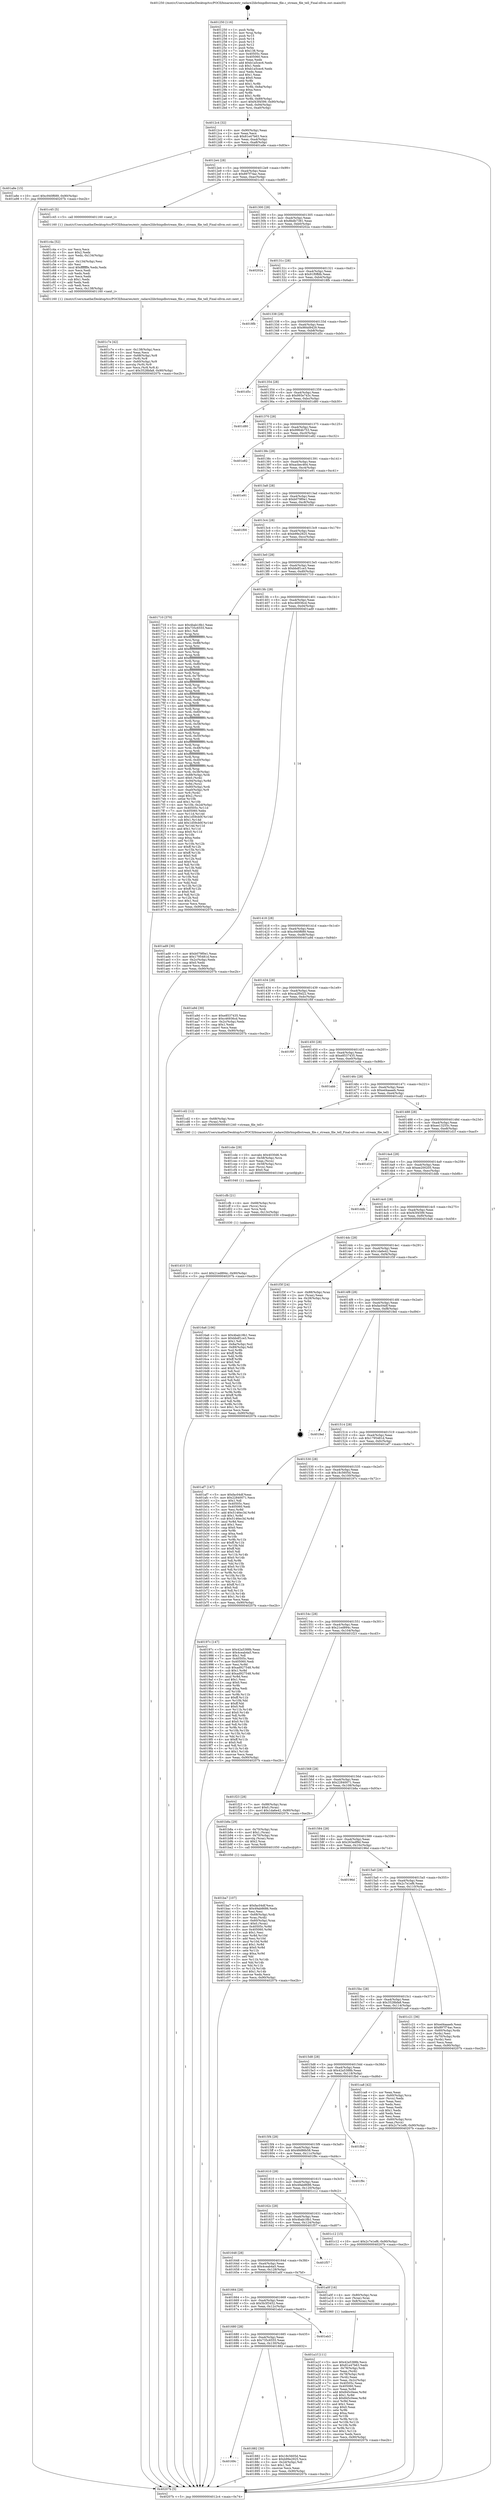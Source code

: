 digraph "0x401250" {
  label = "0x401250 (/mnt/c/Users/mathe/Desktop/tcc/POCII/binaries/extr_radare2librbinpdbstream_file.c_stream_file_tell_Final-ollvm.out::main(0))"
  labelloc = "t"
  node[shape=record]

  Entry [label="",width=0.3,height=0.3,shape=circle,fillcolor=black,style=filled]
  "0x4012c4" [label="{
     0x4012c4 [32]\l
     | [instrs]\l
     &nbsp;&nbsp;0x4012c4 \<+6\>: mov -0x90(%rbp),%eax\l
     &nbsp;&nbsp;0x4012ca \<+2\>: mov %eax,%ecx\l
     &nbsp;&nbsp;0x4012cc \<+6\>: sub $0x81e47b63,%ecx\l
     &nbsp;&nbsp;0x4012d2 \<+6\>: mov %eax,-0xa4(%rbp)\l
     &nbsp;&nbsp;0x4012d8 \<+6\>: mov %ecx,-0xa8(%rbp)\l
     &nbsp;&nbsp;0x4012de \<+6\>: je 0000000000401a8e \<main+0x83e\>\l
  }"]
  "0x401a8e" [label="{
     0x401a8e [15]\l
     | [instrs]\l
     &nbsp;&nbsp;0x401a8e \<+10\>: movl $0xc940f689,-0x90(%rbp)\l
     &nbsp;&nbsp;0x401a98 \<+5\>: jmp 000000000040207b \<main+0xe2b\>\l
  }"]
  "0x4012e4" [label="{
     0x4012e4 [28]\l
     | [instrs]\l
     &nbsp;&nbsp;0x4012e4 \<+5\>: jmp 00000000004012e9 \<main+0x99\>\l
     &nbsp;&nbsp;0x4012e9 \<+6\>: mov -0xa4(%rbp),%eax\l
     &nbsp;&nbsp;0x4012ef \<+5\>: sub $0x897f74ac,%eax\l
     &nbsp;&nbsp;0x4012f4 \<+6\>: mov %eax,-0xac(%rbp)\l
     &nbsp;&nbsp;0x4012fa \<+6\>: je 0000000000401c45 \<main+0x9f5\>\l
  }"]
  Exit [label="",width=0.3,height=0.3,shape=circle,fillcolor=black,style=filled,peripheries=2]
  "0x401c45" [label="{
     0x401c45 [5]\l
     | [instrs]\l
     &nbsp;&nbsp;0x401c45 \<+5\>: call 0000000000401160 \<next_i\>\l
     | [calls]\l
     &nbsp;&nbsp;0x401160 \{1\} (/mnt/c/Users/mathe/Desktop/tcc/POCII/binaries/extr_radare2librbinpdbstream_file.c_stream_file_tell_Final-ollvm.out::next_i)\l
  }"]
  "0x401300" [label="{
     0x401300 [28]\l
     | [instrs]\l
     &nbsp;&nbsp;0x401300 \<+5\>: jmp 0000000000401305 \<main+0xb5\>\l
     &nbsp;&nbsp;0x401305 \<+6\>: mov -0xa4(%rbp),%eax\l
     &nbsp;&nbsp;0x40130b \<+5\>: sub $0x8bdb7381,%eax\l
     &nbsp;&nbsp;0x401310 \<+6\>: mov %eax,-0xb0(%rbp)\l
     &nbsp;&nbsp;0x401316 \<+6\>: je 000000000040202a \<main+0xdda\>\l
  }"]
  "0x401d10" [label="{
     0x401d10 [15]\l
     | [instrs]\l
     &nbsp;&nbsp;0x401d10 \<+10\>: movl $0x21ed894c,-0x90(%rbp)\l
     &nbsp;&nbsp;0x401d1a \<+5\>: jmp 000000000040207b \<main+0xe2b\>\l
  }"]
  "0x40202a" [label="{
     0x40202a\l
  }", style=dashed]
  "0x40131c" [label="{
     0x40131c [28]\l
     | [instrs]\l
     &nbsp;&nbsp;0x40131c \<+5\>: jmp 0000000000401321 \<main+0xd1\>\l
     &nbsp;&nbsp;0x401321 \<+6\>: mov -0xa4(%rbp),%eax\l
     &nbsp;&nbsp;0x401327 \<+5\>: sub $0x91f0ffdb,%eax\l
     &nbsp;&nbsp;0x40132c \<+6\>: mov %eax,-0xb4(%rbp)\l
     &nbsp;&nbsp;0x401332 \<+6\>: je 00000000004018fb \<main+0x6ab\>\l
  }"]
  "0x401cfb" [label="{
     0x401cfb [21]\l
     | [instrs]\l
     &nbsp;&nbsp;0x401cfb \<+4\>: mov -0x68(%rbp),%rcx\l
     &nbsp;&nbsp;0x401cff \<+3\>: mov (%rcx),%rcx\l
     &nbsp;&nbsp;0x401d02 \<+3\>: mov %rcx,%rdi\l
     &nbsp;&nbsp;0x401d05 \<+6\>: mov %eax,-0x13c(%rbp)\l
     &nbsp;&nbsp;0x401d0b \<+5\>: call 0000000000401030 \<free@plt\>\l
     | [calls]\l
     &nbsp;&nbsp;0x401030 \{1\} (unknown)\l
  }"]
  "0x4018fb" [label="{
     0x4018fb\l
  }", style=dashed]
  "0x401338" [label="{
     0x401338 [28]\l
     | [instrs]\l
     &nbsp;&nbsp;0x401338 \<+5\>: jmp 000000000040133d \<main+0xed\>\l
     &nbsp;&nbsp;0x40133d \<+6\>: mov -0xa4(%rbp),%eax\l
     &nbsp;&nbsp;0x401343 \<+5\>: sub $0x984d9429,%eax\l
     &nbsp;&nbsp;0x401348 \<+6\>: mov %eax,-0xb8(%rbp)\l
     &nbsp;&nbsp;0x40134e \<+6\>: je 0000000000401d5c \<main+0xb0c\>\l
  }"]
  "0x401cde" [label="{
     0x401cde [29]\l
     | [instrs]\l
     &nbsp;&nbsp;0x401cde \<+10\>: movabs $0x4030d6,%rdi\l
     &nbsp;&nbsp;0x401ce8 \<+4\>: mov -0x58(%rbp),%rcx\l
     &nbsp;&nbsp;0x401cec \<+2\>: mov %eax,(%rcx)\l
     &nbsp;&nbsp;0x401cee \<+4\>: mov -0x58(%rbp),%rcx\l
     &nbsp;&nbsp;0x401cf2 \<+2\>: mov (%rcx),%esi\l
     &nbsp;&nbsp;0x401cf4 \<+2\>: mov $0x0,%al\l
     &nbsp;&nbsp;0x401cf6 \<+5\>: call 0000000000401040 \<printf@plt\>\l
     | [calls]\l
     &nbsp;&nbsp;0x401040 \{1\} (unknown)\l
  }"]
  "0x401d5c" [label="{
     0x401d5c\l
  }", style=dashed]
  "0x401354" [label="{
     0x401354 [28]\l
     | [instrs]\l
     &nbsp;&nbsp;0x401354 \<+5\>: jmp 0000000000401359 \<main+0x109\>\l
     &nbsp;&nbsp;0x401359 \<+6\>: mov -0xa4(%rbp),%eax\l
     &nbsp;&nbsp;0x40135f \<+5\>: sub $0x993e743c,%eax\l
     &nbsp;&nbsp;0x401364 \<+6\>: mov %eax,-0xbc(%rbp)\l
     &nbsp;&nbsp;0x40136a \<+6\>: je 0000000000401d80 \<main+0xb30\>\l
  }"]
  "0x401c7e" [label="{
     0x401c7e [42]\l
     | [instrs]\l
     &nbsp;&nbsp;0x401c7e \<+6\>: mov -0x138(%rbp),%ecx\l
     &nbsp;&nbsp;0x401c84 \<+3\>: imul %eax,%ecx\l
     &nbsp;&nbsp;0x401c87 \<+4\>: mov -0x68(%rbp),%r8\l
     &nbsp;&nbsp;0x401c8b \<+3\>: mov (%r8),%r8\l
     &nbsp;&nbsp;0x401c8e \<+4\>: mov -0x60(%rbp),%r9\l
     &nbsp;&nbsp;0x401c92 \<+3\>: movslq (%r9),%r9\l
     &nbsp;&nbsp;0x401c95 \<+4\>: mov %ecx,(%r8,%r9,4)\l
     &nbsp;&nbsp;0x401c99 \<+10\>: movl $0x3528bfa8,-0x90(%rbp)\l
     &nbsp;&nbsp;0x401ca3 \<+5\>: jmp 000000000040207b \<main+0xe2b\>\l
  }"]
  "0x401d80" [label="{
     0x401d80\l
  }", style=dashed]
  "0x401370" [label="{
     0x401370 [28]\l
     | [instrs]\l
     &nbsp;&nbsp;0x401370 \<+5\>: jmp 0000000000401375 \<main+0x125\>\l
     &nbsp;&nbsp;0x401375 \<+6\>: mov -0xa4(%rbp),%eax\l
     &nbsp;&nbsp;0x40137b \<+5\>: sub $0x9964b753,%eax\l
     &nbsp;&nbsp;0x401380 \<+6\>: mov %eax,-0xc0(%rbp)\l
     &nbsp;&nbsp;0x401386 \<+6\>: je 0000000000401e82 \<main+0xc32\>\l
  }"]
  "0x401c4a" [label="{
     0x401c4a [52]\l
     | [instrs]\l
     &nbsp;&nbsp;0x401c4a \<+2\>: xor %ecx,%ecx\l
     &nbsp;&nbsp;0x401c4c \<+5\>: mov $0x2,%edx\l
     &nbsp;&nbsp;0x401c51 \<+6\>: mov %edx,-0x134(%rbp)\l
     &nbsp;&nbsp;0x401c57 \<+1\>: cltd\l
     &nbsp;&nbsp;0x401c58 \<+6\>: mov -0x134(%rbp),%esi\l
     &nbsp;&nbsp;0x401c5e \<+2\>: idiv %esi\l
     &nbsp;&nbsp;0x401c60 \<+6\>: imul $0xfffffffe,%edx,%edx\l
     &nbsp;&nbsp;0x401c66 \<+2\>: mov %ecx,%edi\l
     &nbsp;&nbsp;0x401c68 \<+2\>: sub %edx,%edi\l
     &nbsp;&nbsp;0x401c6a \<+2\>: mov %ecx,%edx\l
     &nbsp;&nbsp;0x401c6c \<+3\>: sub $0x1,%edx\l
     &nbsp;&nbsp;0x401c6f \<+2\>: add %edx,%edi\l
     &nbsp;&nbsp;0x401c71 \<+2\>: sub %edi,%ecx\l
     &nbsp;&nbsp;0x401c73 \<+6\>: mov %ecx,-0x138(%rbp)\l
     &nbsp;&nbsp;0x401c79 \<+5\>: call 0000000000401160 \<next_i\>\l
     | [calls]\l
     &nbsp;&nbsp;0x401160 \{1\} (/mnt/c/Users/mathe/Desktop/tcc/POCII/binaries/extr_radare2librbinpdbstream_file.c_stream_file_tell_Final-ollvm.out::next_i)\l
  }"]
  "0x401e82" [label="{
     0x401e82\l
  }", style=dashed]
  "0x40138c" [label="{
     0x40138c [28]\l
     | [instrs]\l
     &nbsp;&nbsp;0x40138c \<+5\>: jmp 0000000000401391 \<main+0x141\>\l
     &nbsp;&nbsp;0x401391 \<+6\>: mov -0xa4(%rbp),%eax\l
     &nbsp;&nbsp;0x401397 \<+5\>: sub $0xacbec464,%eax\l
     &nbsp;&nbsp;0x40139c \<+6\>: mov %eax,-0xc4(%rbp)\l
     &nbsp;&nbsp;0x4013a2 \<+6\>: je 0000000000401e91 \<main+0xc41\>\l
  }"]
  "0x401ba7" [label="{
     0x401ba7 [107]\l
     | [instrs]\l
     &nbsp;&nbsp;0x401ba7 \<+5\>: mov $0xfac04df,%ecx\l
     &nbsp;&nbsp;0x401bac \<+5\>: mov $0x49ab8686,%edx\l
     &nbsp;&nbsp;0x401bb1 \<+2\>: xor %esi,%esi\l
     &nbsp;&nbsp;0x401bb3 \<+4\>: mov -0x68(%rbp),%rdi\l
     &nbsp;&nbsp;0x401bb7 \<+3\>: mov %rax,(%rdi)\l
     &nbsp;&nbsp;0x401bba \<+4\>: mov -0x60(%rbp),%rax\l
     &nbsp;&nbsp;0x401bbe \<+6\>: movl $0x0,(%rax)\l
     &nbsp;&nbsp;0x401bc4 \<+8\>: mov 0x40505c,%r8d\l
     &nbsp;&nbsp;0x401bcc \<+8\>: mov 0x405060,%r9d\l
     &nbsp;&nbsp;0x401bd4 \<+3\>: sub $0x1,%esi\l
     &nbsp;&nbsp;0x401bd7 \<+3\>: mov %r8d,%r10d\l
     &nbsp;&nbsp;0x401bda \<+3\>: add %esi,%r10d\l
     &nbsp;&nbsp;0x401bdd \<+4\>: imul %r10d,%r8d\l
     &nbsp;&nbsp;0x401be1 \<+4\>: and $0x1,%r8d\l
     &nbsp;&nbsp;0x401be5 \<+4\>: cmp $0x0,%r8d\l
     &nbsp;&nbsp;0x401be9 \<+4\>: sete %r11b\l
     &nbsp;&nbsp;0x401bed \<+4\>: cmp $0xa,%r9d\l
     &nbsp;&nbsp;0x401bf1 \<+3\>: setl %bl\l
     &nbsp;&nbsp;0x401bf4 \<+3\>: mov %r11b,%r14b\l
     &nbsp;&nbsp;0x401bf7 \<+3\>: and %bl,%r14b\l
     &nbsp;&nbsp;0x401bfa \<+3\>: xor %bl,%r11b\l
     &nbsp;&nbsp;0x401bfd \<+3\>: or %r11b,%r14b\l
     &nbsp;&nbsp;0x401c00 \<+4\>: test $0x1,%r14b\l
     &nbsp;&nbsp;0x401c04 \<+3\>: cmovne %edx,%ecx\l
     &nbsp;&nbsp;0x401c07 \<+6\>: mov %ecx,-0x90(%rbp)\l
     &nbsp;&nbsp;0x401c0d \<+5\>: jmp 000000000040207b \<main+0xe2b\>\l
  }"]
  "0x401e91" [label="{
     0x401e91\l
  }", style=dashed]
  "0x4013a8" [label="{
     0x4013a8 [28]\l
     | [instrs]\l
     &nbsp;&nbsp;0x4013a8 \<+5\>: jmp 00000000004013ad \<main+0x15d\>\l
     &nbsp;&nbsp;0x4013ad \<+6\>: mov -0xa4(%rbp),%eax\l
     &nbsp;&nbsp;0x4013b3 \<+5\>: sub $0xb079f0e1,%eax\l
     &nbsp;&nbsp;0x4013b8 \<+6\>: mov %eax,-0xc8(%rbp)\l
     &nbsp;&nbsp;0x4013be \<+6\>: je 0000000000401f00 \<main+0xcb0\>\l
  }"]
  "0x401a1f" [label="{
     0x401a1f [111]\l
     | [instrs]\l
     &nbsp;&nbsp;0x401a1f \<+5\>: mov $0x42a5388b,%ecx\l
     &nbsp;&nbsp;0x401a24 \<+5\>: mov $0x81e47b63,%edx\l
     &nbsp;&nbsp;0x401a29 \<+4\>: mov -0x78(%rbp),%rdi\l
     &nbsp;&nbsp;0x401a2d \<+2\>: mov %eax,(%rdi)\l
     &nbsp;&nbsp;0x401a2f \<+4\>: mov -0x78(%rbp),%rdi\l
     &nbsp;&nbsp;0x401a33 \<+2\>: mov (%rdi),%eax\l
     &nbsp;&nbsp;0x401a35 \<+3\>: mov %eax,-0x2c(%rbp)\l
     &nbsp;&nbsp;0x401a38 \<+7\>: mov 0x40505c,%eax\l
     &nbsp;&nbsp;0x401a3f \<+7\>: mov 0x405060,%esi\l
     &nbsp;&nbsp;0x401a46 \<+3\>: mov %eax,%r8d\l
     &nbsp;&nbsp;0x401a49 \<+7\>: add $0x845c0eee,%r8d\l
     &nbsp;&nbsp;0x401a50 \<+4\>: sub $0x1,%r8d\l
     &nbsp;&nbsp;0x401a54 \<+7\>: sub $0x845c0eee,%r8d\l
     &nbsp;&nbsp;0x401a5b \<+4\>: imul %r8d,%eax\l
     &nbsp;&nbsp;0x401a5f \<+3\>: and $0x1,%eax\l
     &nbsp;&nbsp;0x401a62 \<+3\>: cmp $0x0,%eax\l
     &nbsp;&nbsp;0x401a65 \<+4\>: sete %r9b\l
     &nbsp;&nbsp;0x401a69 \<+3\>: cmp $0xa,%esi\l
     &nbsp;&nbsp;0x401a6c \<+4\>: setl %r10b\l
     &nbsp;&nbsp;0x401a70 \<+3\>: mov %r9b,%r11b\l
     &nbsp;&nbsp;0x401a73 \<+3\>: and %r10b,%r11b\l
     &nbsp;&nbsp;0x401a76 \<+3\>: xor %r10b,%r9b\l
     &nbsp;&nbsp;0x401a79 \<+3\>: or %r9b,%r11b\l
     &nbsp;&nbsp;0x401a7c \<+4\>: test $0x1,%r11b\l
     &nbsp;&nbsp;0x401a80 \<+3\>: cmovne %edx,%ecx\l
     &nbsp;&nbsp;0x401a83 \<+6\>: mov %ecx,-0x90(%rbp)\l
     &nbsp;&nbsp;0x401a89 \<+5\>: jmp 000000000040207b \<main+0xe2b\>\l
  }"]
  "0x401f00" [label="{
     0x401f00\l
  }", style=dashed]
  "0x4013c4" [label="{
     0x4013c4 [28]\l
     | [instrs]\l
     &nbsp;&nbsp;0x4013c4 \<+5\>: jmp 00000000004013c9 \<main+0x179\>\l
     &nbsp;&nbsp;0x4013c9 \<+6\>: mov -0xa4(%rbp),%eax\l
     &nbsp;&nbsp;0x4013cf \<+5\>: sub $0xb99e2925,%eax\l
     &nbsp;&nbsp;0x4013d4 \<+6\>: mov %eax,-0xcc(%rbp)\l
     &nbsp;&nbsp;0x4013da \<+6\>: je 00000000004018a0 \<main+0x650\>\l
  }"]
  "0x40169c" [label="{
     0x40169c\l
  }", style=dashed]
  "0x4018a0" [label="{
     0x4018a0\l
  }", style=dashed]
  "0x4013e0" [label="{
     0x4013e0 [28]\l
     | [instrs]\l
     &nbsp;&nbsp;0x4013e0 \<+5\>: jmp 00000000004013e5 \<main+0x195\>\l
     &nbsp;&nbsp;0x4013e5 \<+6\>: mov -0xa4(%rbp),%eax\l
     &nbsp;&nbsp;0x4013eb \<+5\>: sub $0xbbdf1ce3,%eax\l
     &nbsp;&nbsp;0x4013f0 \<+6\>: mov %eax,-0xd0(%rbp)\l
     &nbsp;&nbsp;0x4013f6 \<+6\>: je 0000000000401710 \<main+0x4c0\>\l
  }"]
  "0x401882" [label="{
     0x401882 [30]\l
     | [instrs]\l
     &nbsp;&nbsp;0x401882 \<+5\>: mov $0x18c5605d,%eax\l
     &nbsp;&nbsp;0x401887 \<+5\>: mov $0xb99e2925,%ecx\l
     &nbsp;&nbsp;0x40188c \<+3\>: mov -0x2d(%rbp),%dl\l
     &nbsp;&nbsp;0x40188f \<+3\>: test $0x1,%dl\l
     &nbsp;&nbsp;0x401892 \<+3\>: cmovne %ecx,%eax\l
     &nbsp;&nbsp;0x401895 \<+6\>: mov %eax,-0x90(%rbp)\l
     &nbsp;&nbsp;0x40189b \<+5\>: jmp 000000000040207b \<main+0xe2b\>\l
  }"]
  "0x401710" [label="{
     0x401710 [370]\l
     | [instrs]\l
     &nbsp;&nbsp;0x401710 \<+5\>: mov $0x4bab18b1,%eax\l
     &nbsp;&nbsp;0x401715 \<+5\>: mov $0x735c6555,%ecx\l
     &nbsp;&nbsp;0x40171a \<+2\>: mov $0x1,%dl\l
     &nbsp;&nbsp;0x40171c \<+3\>: mov %rsp,%rsi\l
     &nbsp;&nbsp;0x40171f \<+4\>: add $0xfffffffffffffff0,%rsi\l
     &nbsp;&nbsp;0x401723 \<+3\>: mov %rsi,%rsp\l
     &nbsp;&nbsp;0x401726 \<+7\>: mov %rsi,-0x88(%rbp)\l
     &nbsp;&nbsp;0x40172d \<+3\>: mov %rsp,%rsi\l
     &nbsp;&nbsp;0x401730 \<+4\>: add $0xfffffffffffffff0,%rsi\l
     &nbsp;&nbsp;0x401734 \<+3\>: mov %rsi,%rsp\l
     &nbsp;&nbsp;0x401737 \<+3\>: mov %rsp,%rdi\l
     &nbsp;&nbsp;0x40173a \<+4\>: add $0xfffffffffffffff0,%rdi\l
     &nbsp;&nbsp;0x40173e \<+3\>: mov %rdi,%rsp\l
     &nbsp;&nbsp;0x401741 \<+4\>: mov %rdi,-0x80(%rbp)\l
     &nbsp;&nbsp;0x401745 \<+3\>: mov %rsp,%rdi\l
     &nbsp;&nbsp;0x401748 \<+4\>: add $0xfffffffffffffff0,%rdi\l
     &nbsp;&nbsp;0x40174c \<+3\>: mov %rdi,%rsp\l
     &nbsp;&nbsp;0x40174f \<+4\>: mov %rdi,-0x78(%rbp)\l
     &nbsp;&nbsp;0x401753 \<+3\>: mov %rsp,%rdi\l
     &nbsp;&nbsp;0x401756 \<+4\>: add $0xfffffffffffffff0,%rdi\l
     &nbsp;&nbsp;0x40175a \<+3\>: mov %rdi,%rsp\l
     &nbsp;&nbsp;0x40175d \<+4\>: mov %rdi,-0x70(%rbp)\l
     &nbsp;&nbsp;0x401761 \<+3\>: mov %rsp,%rdi\l
     &nbsp;&nbsp;0x401764 \<+4\>: add $0xfffffffffffffff0,%rdi\l
     &nbsp;&nbsp;0x401768 \<+3\>: mov %rdi,%rsp\l
     &nbsp;&nbsp;0x40176b \<+4\>: mov %rdi,-0x68(%rbp)\l
     &nbsp;&nbsp;0x40176f \<+3\>: mov %rsp,%rdi\l
     &nbsp;&nbsp;0x401772 \<+4\>: add $0xfffffffffffffff0,%rdi\l
     &nbsp;&nbsp;0x401776 \<+3\>: mov %rdi,%rsp\l
     &nbsp;&nbsp;0x401779 \<+4\>: mov %rdi,-0x60(%rbp)\l
     &nbsp;&nbsp;0x40177d \<+3\>: mov %rsp,%rdi\l
     &nbsp;&nbsp;0x401780 \<+4\>: add $0xfffffffffffffff0,%rdi\l
     &nbsp;&nbsp;0x401784 \<+3\>: mov %rdi,%rsp\l
     &nbsp;&nbsp;0x401787 \<+4\>: mov %rdi,-0x58(%rbp)\l
     &nbsp;&nbsp;0x40178b \<+3\>: mov %rsp,%rdi\l
     &nbsp;&nbsp;0x40178e \<+4\>: add $0xfffffffffffffff0,%rdi\l
     &nbsp;&nbsp;0x401792 \<+3\>: mov %rdi,%rsp\l
     &nbsp;&nbsp;0x401795 \<+4\>: mov %rdi,-0x50(%rbp)\l
     &nbsp;&nbsp;0x401799 \<+3\>: mov %rsp,%rdi\l
     &nbsp;&nbsp;0x40179c \<+4\>: add $0xfffffffffffffff0,%rdi\l
     &nbsp;&nbsp;0x4017a0 \<+3\>: mov %rdi,%rsp\l
     &nbsp;&nbsp;0x4017a3 \<+4\>: mov %rdi,-0x48(%rbp)\l
     &nbsp;&nbsp;0x4017a7 \<+3\>: mov %rsp,%rdi\l
     &nbsp;&nbsp;0x4017aa \<+4\>: add $0xfffffffffffffff0,%rdi\l
     &nbsp;&nbsp;0x4017ae \<+3\>: mov %rdi,%rsp\l
     &nbsp;&nbsp;0x4017b1 \<+4\>: mov %rdi,-0x40(%rbp)\l
     &nbsp;&nbsp;0x4017b5 \<+3\>: mov %rsp,%rdi\l
     &nbsp;&nbsp;0x4017b8 \<+4\>: add $0xfffffffffffffff0,%rdi\l
     &nbsp;&nbsp;0x4017bc \<+3\>: mov %rdi,%rsp\l
     &nbsp;&nbsp;0x4017bf \<+4\>: mov %rdi,-0x38(%rbp)\l
     &nbsp;&nbsp;0x4017c3 \<+7\>: mov -0x88(%rbp),%rdi\l
     &nbsp;&nbsp;0x4017ca \<+6\>: movl $0x0,(%rdi)\l
     &nbsp;&nbsp;0x4017d0 \<+7\>: mov -0x94(%rbp),%r8d\l
     &nbsp;&nbsp;0x4017d7 \<+3\>: mov %r8d,(%rsi)\l
     &nbsp;&nbsp;0x4017da \<+4\>: mov -0x80(%rbp),%rdi\l
     &nbsp;&nbsp;0x4017de \<+7\>: mov -0xa0(%rbp),%r9\l
     &nbsp;&nbsp;0x4017e5 \<+3\>: mov %r9,(%rdi)\l
     &nbsp;&nbsp;0x4017e8 \<+3\>: cmpl $0x2,(%rsi)\l
     &nbsp;&nbsp;0x4017eb \<+4\>: setne %r10b\l
     &nbsp;&nbsp;0x4017ef \<+4\>: and $0x1,%r10b\l
     &nbsp;&nbsp;0x4017f3 \<+4\>: mov %r10b,-0x2d(%rbp)\l
     &nbsp;&nbsp;0x4017f7 \<+8\>: mov 0x40505c,%r11d\l
     &nbsp;&nbsp;0x4017ff \<+7\>: mov 0x405060,%ebx\l
     &nbsp;&nbsp;0x401806 \<+3\>: mov %r11d,%r14d\l
     &nbsp;&nbsp;0x401809 \<+7\>: sub $0x1d59cb0f,%r14d\l
     &nbsp;&nbsp;0x401810 \<+4\>: sub $0x1,%r14d\l
     &nbsp;&nbsp;0x401814 \<+7\>: add $0x1d59cb0f,%r14d\l
     &nbsp;&nbsp;0x40181b \<+4\>: imul %r14d,%r11d\l
     &nbsp;&nbsp;0x40181f \<+4\>: and $0x1,%r11d\l
     &nbsp;&nbsp;0x401823 \<+4\>: cmp $0x0,%r11d\l
     &nbsp;&nbsp;0x401827 \<+4\>: sete %r10b\l
     &nbsp;&nbsp;0x40182b \<+3\>: cmp $0xa,%ebx\l
     &nbsp;&nbsp;0x40182e \<+4\>: setl %r15b\l
     &nbsp;&nbsp;0x401832 \<+3\>: mov %r10b,%r12b\l
     &nbsp;&nbsp;0x401835 \<+4\>: xor $0xff,%r12b\l
     &nbsp;&nbsp;0x401839 \<+3\>: mov %r15b,%r13b\l
     &nbsp;&nbsp;0x40183c \<+4\>: xor $0xff,%r13b\l
     &nbsp;&nbsp;0x401840 \<+3\>: xor $0x0,%dl\l
     &nbsp;&nbsp;0x401843 \<+3\>: mov %r12b,%sil\l
     &nbsp;&nbsp;0x401846 \<+4\>: and $0x0,%sil\l
     &nbsp;&nbsp;0x40184a \<+3\>: and %dl,%r10b\l
     &nbsp;&nbsp;0x40184d \<+3\>: mov %r13b,%dil\l
     &nbsp;&nbsp;0x401850 \<+4\>: and $0x0,%dil\l
     &nbsp;&nbsp;0x401854 \<+3\>: and %dl,%r15b\l
     &nbsp;&nbsp;0x401857 \<+3\>: or %r10b,%sil\l
     &nbsp;&nbsp;0x40185a \<+3\>: or %r15b,%dil\l
     &nbsp;&nbsp;0x40185d \<+3\>: xor %dil,%sil\l
     &nbsp;&nbsp;0x401860 \<+3\>: or %r13b,%r12b\l
     &nbsp;&nbsp;0x401863 \<+4\>: xor $0xff,%r12b\l
     &nbsp;&nbsp;0x401867 \<+3\>: or $0x0,%dl\l
     &nbsp;&nbsp;0x40186a \<+3\>: and %dl,%r12b\l
     &nbsp;&nbsp;0x40186d \<+3\>: or %r12b,%sil\l
     &nbsp;&nbsp;0x401870 \<+4\>: test $0x1,%sil\l
     &nbsp;&nbsp;0x401874 \<+3\>: cmovne %ecx,%eax\l
     &nbsp;&nbsp;0x401877 \<+6\>: mov %eax,-0x90(%rbp)\l
     &nbsp;&nbsp;0x40187d \<+5\>: jmp 000000000040207b \<main+0xe2b\>\l
  }"]
  "0x4013fc" [label="{
     0x4013fc [28]\l
     | [instrs]\l
     &nbsp;&nbsp;0x4013fc \<+5\>: jmp 0000000000401401 \<main+0x1b1\>\l
     &nbsp;&nbsp;0x401401 \<+6\>: mov -0xa4(%rbp),%eax\l
     &nbsp;&nbsp;0x401407 \<+5\>: sub $0xc46936cd,%eax\l
     &nbsp;&nbsp;0x40140c \<+6\>: mov %eax,-0xd4(%rbp)\l
     &nbsp;&nbsp;0x401412 \<+6\>: je 0000000000401ad9 \<main+0x889\>\l
  }"]
  "0x401680" [label="{
     0x401680 [28]\l
     | [instrs]\l
     &nbsp;&nbsp;0x401680 \<+5\>: jmp 0000000000401685 \<main+0x435\>\l
     &nbsp;&nbsp;0x401685 \<+6\>: mov -0xa4(%rbp),%eax\l
     &nbsp;&nbsp;0x40168b \<+5\>: sub $0x735c6555,%eax\l
     &nbsp;&nbsp;0x401690 \<+6\>: mov %eax,-0x130(%rbp)\l
     &nbsp;&nbsp;0x401696 \<+6\>: je 0000000000401882 \<main+0x632\>\l
  }"]
  "0x401ad9" [label="{
     0x401ad9 [30]\l
     | [instrs]\l
     &nbsp;&nbsp;0x401ad9 \<+5\>: mov $0xb079f0e1,%eax\l
     &nbsp;&nbsp;0x401ade \<+5\>: mov $0x1795481d,%ecx\l
     &nbsp;&nbsp;0x401ae3 \<+3\>: mov -0x2c(%rbp),%edx\l
     &nbsp;&nbsp;0x401ae6 \<+3\>: cmp $0x0,%edx\l
     &nbsp;&nbsp;0x401ae9 \<+3\>: cmove %ecx,%eax\l
     &nbsp;&nbsp;0x401aec \<+6\>: mov %eax,-0x90(%rbp)\l
     &nbsp;&nbsp;0x401af2 \<+5\>: jmp 000000000040207b \<main+0xe2b\>\l
  }"]
  "0x401418" [label="{
     0x401418 [28]\l
     | [instrs]\l
     &nbsp;&nbsp;0x401418 \<+5\>: jmp 000000000040141d \<main+0x1cd\>\l
     &nbsp;&nbsp;0x40141d \<+6\>: mov -0xa4(%rbp),%eax\l
     &nbsp;&nbsp;0x401423 \<+5\>: sub $0xc940f689,%eax\l
     &nbsp;&nbsp;0x401428 \<+6\>: mov %eax,-0xd8(%rbp)\l
     &nbsp;&nbsp;0x40142e \<+6\>: je 0000000000401a9d \<main+0x84d\>\l
  }"]
  "0x401eb3" [label="{
     0x401eb3\l
  }", style=dashed]
  "0x401a9d" [label="{
     0x401a9d [30]\l
     | [instrs]\l
     &nbsp;&nbsp;0x401a9d \<+5\>: mov $0xe8537435,%eax\l
     &nbsp;&nbsp;0x401aa2 \<+5\>: mov $0xc46936cd,%ecx\l
     &nbsp;&nbsp;0x401aa7 \<+3\>: mov -0x2c(%rbp),%edx\l
     &nbsp;&nbsp;0x401aaa \<+3\>: cmp $0x1,%edx\l
     &nbsp;&nbsp;0x401aad \<+3\>: cmovl %ecx,%eax\l
     &nbsp;&nbsp;0x401ab0 \<+6\>: mov %eax,-0x90(%rbp)\l
     &nbsp;&nbsp;0x401ab6 \<+5\>: jmp 000000000040207b \<main+0xe2b\>\l
  }"]
  "0x401434" [label="{
     0x401434 [28]\l
     | [instrs]\l
     &nbsp;&nbsp;0x401434 \<+5\>: jmp 0000000000401439 \<main+0x1e9\>\l
     &nbsp;&nbsp;0x401439 \<+6\>: mov -0xa4(%rbp),%eax\l
     &nbsp;&nbsp;0x40143f \<+5\>: sub $0xca2f0d22,%eax\l
     &nbsp;&nbsp;0x401444 \<+6\>: mov %eax,-0xdc(%rbp)\l
     &nbsp;&nbsp;0x40144a \<+6\>: je 0000000000401f0f \<main+0xcbf\>\l
  }"]
  "0x401664" [label="{
     0x401664 [28]\l
     | [instrs]\l
     &nbsp;&nbsp;0x401664 \<+5\>: jmp 0000000000401669 \<main+0x419\>\l
     &nbsp;&nbsp;0x401669 \<+6\>: mov -0xa4(%rbp),%eax\l
     &nbsp;&nbsp;0x40166f \<+5\>: sub $0x5b3f3452,%eax\l
     &nbsp;&nbsp;0x401674 \<+6\>: mov %eax,-0x12c(%rbp)\l
     &nbsp;&nbsp;0x40167a \<+6\>: je 0000000000401eb3 \<main+0xc63\>\l
  }"]
  "0x401f0f" [label="{
     0x401f0f\l
  }", style=dashed]
  "0x401450" [label="{
     0x401450 [28]\l
     | [instrs]\l
     &nbsp;&nbsp;0x401450 \<+5\>: jmp 0000000000401455 \<main+0x205\>\l
     &nbsp;&nbsp;0x401455 \<+6\>: mov -0xa4(%rbp),%eax\l
     &nbsp;&nbsp;0x40145b \<+5\>: sub $0xe8537435,%eax\l
     &nbsp;&nbsp;0x401460 \<+6\>: mov %eax,-0xe0(%rbp)\l
     &nbsp;&nbsp;0x401466 \<+6\>: je 0000000000401abb \<main+0x86b\>\l
  }"]
  "0x401a0f" [label="{
     0x401a0f [16]\l
     | [instrs]\l
     &nbsp;&nbsp;0x401a0f \<+4\>: mov -0x80(%rbp),%rax\l
     &nbsp;&nbsp;0x401a13 \<+3\>: mov (%rax),%rax\l
     &nbsp;&nbsp;0x401a16 \<+4\>: mov 0x8(%rax),%rdi\l
     &nbsp;&nbsp;0x401a1a \<+5\>: call 0000000000401060 \<atoi@plt\>\l
     | [calls]\l
     &nbsp;&nbsp;0x401060 \{1\} (unknown)\l
  }"]
  "0x401abb" [label="{
     0x401abb\l
  }", style=dashed]
  "0x40146c" [label="{
     0x40146c [28]\l
     | [instrs]\l
     &nbsp;&nbsp;0x40146c \<+5\>: jmp 0000000000401471 \<main+0x221\>\l
     &nbsp;&nbsp;0x401471 \<+6\>: mov -0xa4(%rbp),%eax\l
     &nbsp;&nbsp;0x401477 \<+5\>: sub $0xed4aaaeb,%eax\l
     &nbsp;&nbsp;0x40147c \<+6\>: mov %eax,-0xe4(%rbp)\l
     &nbsp;&nbsp;0x401482 \<+6\>: je 0000000000401cd2 \<main+0xa82\>\l
  }"]
  "0x401648" [label="{
     0x401648 [28]\l
     | [instrs]\l
     &nbsp;&nbsp;0x401648 \<+5\>: jmp 000000000040164d \<main+0x3fd\>\l
     &nbsp;&nbsp;0x40164d \<+6\>: mov -0xa4(%rbp),%eax\l
     &nbsp;&nbsp;0x401653 \<+5\>: sub $0x4ceab4a5,%eax\l
     &nbsp;&nbsp;0x401658 \<+6\>: mov %eax,-0x128(%rbp)\l
     &nbsp;&nbsp;0x40165e \<+6\>: je 0000000000401a0f \<main+0x7bf\>\l
  }"]
  "0x401cd2" [label="{
     0x401cd2 [12]\l
     | [instrs]\l
     &nbsp;&nbsp;0x401cd2 \<+4\>: mov -0x68(%rbp),%rax\l
     &nbsp;&nbsp;0x401cd6 \<+3\>: mov (%rax),%rdi\l
     &nbsp;&nbsp;0x401cd9 \<+5\>: call 0000000000401240 \<stream_file_tell\>\l
     | [calls]\l
     &nbsp;&nbsp;0x401240 \{1\} (/mnt/c/Users/mathe/Desktop/tcc/POCII/binaries/extr_radare2librbinpdbstream_file.c_stream_file_tell_Final-ollvm.out::stream_file_tell)\l
  }"]
  "0x401488" [label="{
     0x401488 [28]\l
     | [instrs]\l
     &nbsp;&nbsp;0x401488 \<+5\>: jmp 000000000040148d \<main+0x23d\>\l
     &nbsp;&nbsp;0x40148d \<+6\>: mov -0xa4(%rbp),%eax\l
     &nbsp;&nbsp;0x401493 \<+5\>: sub $0xee13255c,%eax\l
     &nbsp;&nbsp;0x401498 \<+6\>: mov %eax,-0xe8(%rbp)\l
     &nbsp;&nbsp;0x40149e \<+6\>: je 0000000000401d1f \<main+0xacf\>\l
  }"]
  "0x401f57" [label="{
     0x401f57\l
  }", style=dashed]
  "0x401d1f" [label="{
     0x401d1f\l
  }", style=dashed]
  "0x4014a4" [label="{
     0x4014a4 [28]\l
     | [instrs]\l
     &nbsp;&nbsp;0x4014a4 \<+5\>: jmp 00000000004014a9 \<main+0x259\>\l
     &nbsp;&nbsp;0x4014a9 \<+6\>: mov -0xa4(%rbp),%eax\l
     &nbsp;&nbsp;0x4014af \<+5\>: sub $0xee200205,%eax\l
     &nbsp;&nbsp;0x4014b4 \<+6\>: mov %eax,-0xec(%rbp)\l
     &nbsp;&nbsp;0x4014ba \<+6\>: je 0000000000401ddb \<main+0xb8b\>\l
  }"]
  "0x40162c" [label="{
     0x40162c [28]\l
     | [instrs]\l
     &nbsp;&nbsp;0x40162c \<+5\>: jmp 0000000000401631 \<main+0x3e1\>\l
     &nbsp;&nbsp;0x401631 \<+6\>: mov -0xa4(%rbp),%eax\l
     &nbsp;&nbsp;0x401637 \<+5\>: sub $0x4bab18b1,%eax\l
     &nbsp;&nbsp;0x40163c \<+6\>: mov %eax,-0x124(%rbp)\l
     &nbsp;&nbsp;0x401642 \<+6\>: je 0000000000401f57 \<main+0xd07\>\l
  }"]
  "0x401ddb" [label="{
     0x401ddb\l
  }", style=dashed]
  "0x4014c0" [label="{
     0x4014c0 [28]\l
     | [instrs]\l
     &nbsp;&nbsp;0x4014c0 \<+5\>: jmp 00000000004014c5 \<main+0x275\>\l
     &nbsp;&nbsp;0x4014c5 \<+6\>: mov -0xa4(%rbp),%eax\l
     &nbsp;&nbsp;0x4014cb \<+5\>: sub $0xf43f4599,%eax\l
     &nbsp;&nbsp;0x4014d0 \<+6\>: mov %eax,-0xf0(%rbp)\l
     &nbsp;&nbsp;0x4014d6 \<+6\>: je 00000000004016a6 \<main+0x456\>\l
  }"]
  "0x401c12" [label="{
     0x401c12 [15]\l
     | [instrs]\l
     &nbsp;&nbsp;0x401c12 \<+10\>: movl $0x2c7e1ef6,-0x90(%rbp)\l
     &nbsp;&nbsp;0x401c1c \<+5\>: jmp 000000000040207b \<main+0xe2b\>\l
  }"]
  "0x4016a6" [label="{
     0x4016a6 [106]\l
     | [instrs]\l
     &nbsp;&nbsp;0x4016a6 \<+5\>: mov $0x4bab18b1,%eax\l
     &nbsp;&nbsp;0x4016ab \<+5\>: mov $0xbbdf1ce3,%ecx\l
     &nbsp;&nbsp;0x4016b0 \<+2\>: mov $0x1,%dl\l
     &nbsp;&nbsp;0x4016b2 \<+7\>: mov -0x8a(%rbp),%sil\l
     &nbsp;&nbsp;0x4016b9 \<+7\>: mov -0x89(%rbp),%dil\l
     &nbsp;&nbsp;0x4016c0 \<+3\>: mov %sil,%r8b\l
     &nbsp;&nbsp;0x4016c3 \<+4\>: xor $0xff,%r8b\l
     &nbsp;&nbsp;0x4016c7 \<+3\>: mov %dil,%r9b\l
     &nbsp;&nbsp;0x4016ca \<+4\>: xor $0xff,%r9b\l
     &nbsp;&nbsp;0x4016ce \<+3\>: xor $0x0,%dl\l
     &nbsp;&nbsp;0x4016d1 \<+3\>: mov %r8b,%r10b\l
     &nbsp;&nbsp;0x4016d4 \<+4\>: and $0x0,%r10b\l
     &nbsp;&nbsp;0x4016d8 \<+3\>: and %dl,%sil\l
     &nbsp;&nbsp;0x4016db \<+3\>: mov %r9b,%r11b\l
     &nbsp;&nbsp;0x4016de \<+4\>: and $0x0,%r11b\l
     &nbsp;&nbsp;0x4016e2 \<+3\>: and %dl,%dil\l
     &nbsp;&nbsp;0x4016e5 \<+3\>: or %sil,%r10b\l
     &nbsp;&nbsp;0x4016e8 \<+3\>: or %dil,%r11b\l
     &nbsp;&nbsp;0x4016eb \<+3\>: xor %r11b,%r10b\l
     &nbsp;&nbsp;0x4016ee \<+3\>: or %r9b,%r8b\l
     &nbsp;&nbsp;0x4016f1 \<+4\>: xor $0xff,%r8b\l
     &nbsp;&nbsp;0x4016f5 \<+3\>: or $0x0,%dl\l
     &nbsp;&nbsp;0x4016f8 \<+3\>: and %dl,%r8b\l
     &nbsp;&nbsp;0x4016fb \<+3\>: or %r8b,%r10b\l
     &nbsp;&nbsp;0x4016fe \<+4\>: test $0x1,%r10b\l
     &nbsp;&nbsp;0x401702 \<+3\>: cmovne %ecx,%eax\l
     &nbsp;&nbsp;0x401705 \<+6\>: mov %eax,-0x90(%rbp)\l
     &nbsp;&nbsp;0x40170b \<+5\>: jmp 000000000040207b \<main+0xe2b\>\l
  }"]
  "0x4014dc" [label="{
     0x4014dc [28]\l
     | [instrs]\l
     &nbsp;&nbsp;0x4014dc \<+5\>: jmp 00000000004014e1 \<main+0x291\>\l
     &nbsp;&nbsp;0x4014e1 \<+6\>: mov -0xa4(%rbp),%eax\l
     &nbsp;&nbsp;0x4014e7 \<+5\>: sub $0x1da6e42,%eax\l
     &nbsp;&nbsp;0x4014ec \<+6\>: mov %eax,-0xf4(%rbp)\l
     &nbsp;&nbsp;0x4014f2 \<+6\>: je 0000000000401f3f \<main+0xcef\>\l
  }"]
  "0x40207b" [label="{
     0x40207b [5]\l
     | [instrs]\l
     &nbsp;&nbsp;0x40207b \<+5\>: jmp 00000000004012c4 \<main+0x74\>\l
  }"]
  "0x401250" [label="{
     0x401250 [116]\l
     | [instrs]\l
     &nbsp;&nbsp;0x401250 \<+1\>: push %rbp\l
     &nbsp;&nbsp;0x401251 \<+3\>: mov %rsp,%rbp\l
     &nbsp;&nbsp;0x401254 \<+2\>: push %r15\l
     &nbsp;&nbsp;0x401256 \<+2\>: push %r14\l
     &nbsp;&nbsp;0x401258 \<+2\>: push %r13\l
     &nbsp;&nbsp;0x40125a \<+2\>: push %r12\l
     &nbsp;&nbsp;0x40125c \<+1\>: push %rbx\l
     &nbsp;&nbsp;0x40125d \<+7\>: sub $0x138,%rsp\l
     &nbsp;&nbsp;0x401264 \<+7\>: mov 0x40505c,%eax\l
     &nbsp;&nbsp;0x40126b \<+7\>: mov 0x405060,%ecx\l
     &nbsp;&nbsp;0x401272 \<+2\>: mov %eax,%edx\l
     &nbsp;&nbsp;0x401274 \<+6\>: add $0xb1a5cec6,%edx\l
     &nbsp;&nbsp;0x40127a \<+3\>: sub $0x1,%edx\l
     &nbsp;&nbsp;0x40127d \<+6\>: sub $0xb1a5cec6,%edx\l
     &nbsp;&nbsp;0x401283 \<+3\>: imul %edx,%eax\l
     &nbsp;&nbsp;0x401286 \<+3\>: and $0x1,%eax\l
     &nbsp;&nbsp;0x401289 \<+3\>: cmp $0x0,%eax\l
     &nbsp;&nbsp;0x40128c \<+4\>: sete %r8b\l
     &nbsp;&nbsp;0x401290 \<+4\>: and $0x1,%r8b\l
     &nbsp;&nbsp;0x401294 \<+7\>: mov %r8b,-0x8a(%rbp)\l
     &nbsp;&nbsp;0x40129b \<+3\>: cmp $0xa,%ecx\l
     &nbsp;&nbsp;0x40129e \<+4\>: setl %r8b\l
     &nbsp;&nbsp;0x4012a2 \<+4\>: and $0x1,%r8b\l
     &nbsp;&nbsp;0x4012a6 \<+7\>: mov %r8b,-0x89(%rbp)\l
     &nbsp;&nbsp;0x4012ad \<+10\>: movl $0xf43f4599,-0x90(%rbp)\l
     &nbsp;&nbsp;0x4012b7 \<+6\>: mov %edi,-0x94(%rbp)\l
     &nbsp;&nbsp;0x4012bd \<+7\>: mov %rsi,-0xa0(%rbp)\l
  }"]
  "0x401610" [label="{
     0x401610 [28]\l
     | [instrs]\l
     &nbsp;&nbsp;0x401610 \<+5\>: jmp 0000000000401615 \<main+0x3c5\>\l
     &nbsp;&nbsp;0x401615 \<+6\>: mov -0xa4(%rbp),%eax\l
     &nbsp;&nbsp;0x40161b \<+5\>: sub $0x49ab8686,%eax\l
     &nbsp;&nbsp;0x401620 \<+6\>: mov %eax,-0x120(%rbp)\l
     &nbsp;&nbsp;0x401626 \<+6\>: je 0000000000401c12 \<main+0x9c2\>\l
  }"]
  "0x401f9c" [label="{
     0x401f9c\l
  }", style=dashed]
  "0x401f3f" [label="{
     0x401f3f [24]\l
     | [instrs]\l
     &nbsp;&nbsp;0x401f3f \<+7\>: mov -0x88(%rbp),%rax\l
     &nbsp;&nbsp;0x401f46 \<+2\>: mov (%rax),%eax\l
     &nbsp;&nbsp;0x401f48 \<+4\>: lea -0x28(%rbp),%rsp\l
     &nbsp;&nbsp;0x401f4c \<+1\>: pop %rbx\l
     &nbsp;&nbsp;0x401f4d \<+2\>: pop %r12\l
     &nbsp;&nbsp;0x401f4f \<+2\>: pop %r13\l
     &nbsp;&nbsp;0x401f51 \<+2\>: pop %r14\l
     &nbsp;&nbsp;0x401f53 \<+2\>: pop %r15\l
     &nbsp;&nbsp;0x401f55 \<+1\>: pop %rbp\l
     &nbsp;&nbsp;0x401f56 \<+1\>: ret\l
  }"]
  "0x4014f8" [label="{
     0x4014f8 [28]\l
     | [instrs]\l
     &nbsp;&nbsp;0x4014f8 \<+5\>: jmp 00000000004014fd \<main+0x2ad\>\l
     &nbsp;&nbsp;0x4014fd \<+6\>: mov -0xa4(%rbp),%eax\l
     &nbsp;&nbsp;0x401503 \<+5\>: sub $0xfac04df,%eax\l
     &nbsp;&nbsp;0x401508 \<+6\>: mov %eax,-0xf8(%rbp)\l
     &nbsp;&nbsp;0x40150e \<+6\>: je 0000000000401fed \<main+0xd9d\>\l
  }"]
  "0x4015f4" [label="{
     0x4015f4 [28]\l
     | [instrs]\l
     &nbsp;&nbsp;0x4015f4 \<+5\>: jmp 00000000004015f9 \<main+0x3a9\>\l
     &nbsp;&nbsp;0x4015f9 \<+6\>: mov -0xa4(%rbp),%eax\l
     &nbsp;&nbsp;0x4015ff \<+5\>: sub $0x48d86b58,%eax\l
     &nbsp;&nbsp;0x401604 \<+6\>: mov %eax,-0x11c(%rbp)\l
     &nbsp;&nbsp;0x40160a \<+6\>: je 0000000000401f9c \<main+0xd4c\>\l
  }"]
  "0x401fed" [label="{
     0x401fed\l
  }", style=dashed]
  "0x401514" [label="{
     0x401514 [28]\l
     | [instrs]\l
     &nbsp;&nbsp;0x401514 \<+5\>: jmp 0000000000401519 \<main+0x2c9\>\l
     &nbsp;&nbsp;0x401519 \<+6\>: mov -0xa4(%rbp),%eax\l
     &nbsp;&nbsp;0x40151f \<+5\>: sub $0x1795481d,%eax\l
     &nbsp;&nbsp;0x401524 \<+6\>: mov %eax,-0xfc(%rbp)\l
     &nbsp;&nbsp;0x40152a \<+6\>: je 0000000000401af7 \<main+0x8a7\>\l
  }"]
  "0x401fbd" [label="{
     0x401fbd\l
  }", style=dashed]
  "0x401af7" [label="{
     0x401af7 [147]\l
     | [instrs]\l
     &nbsp;&nbsp;0x401af7 \<+5\>: mov $0xfac04df,%eax\l
     &nbsp;&nbsp;0x401afc \<+5\>: mov $0x22840071,%ecx\l
     &nbsp;&nbsp;0x401b01 \<+2\>: mov $0x1,%dl\l
     &nbsp;&nbsp;0x401b03 \<+7\>: mov 0x40505c,%esi\l
     &nbsp;&nbsp;0x401b0a \<+7\>: mov 0x405060,%edi\l
     &nbsp;&nbsp;0x401b11 \<+3\>: mov %esi,%r8d\l
     &nbsp;&nbsp;0x401b14 \<+7\>: add $0x5146ec3d,%r8d\l
     &nbsp;&nbsp;0x401b1b \<+4\>: sub $0x1,%r8d\l
     &nbsp;&nbsp;0x401b1f \<+7\>: sub $0x5146ec3d,%r8d\l
     &nbsp;&nbsp;0x401b26 \<+4\>: imul %r8d,%esi\l
     &nbsp;&nbsp;0x401b2a \<+3\>: and $0x1,%esi\l
     &nbsp;&nbsp;0x401b2d \<+3\>: cmp $0x0,%esi\l
     &nbsp;&nbsp;0x401b30 \<+4\>: sete %r9b\l
     &nbsp;&nbsp;0x401b34 \<+3\>: cmp $0xa,%edi\l
     &nbsp;&nbsp;0x401b37 \<+4\>: setl %r10b\l
     &nbsp;&nbsp;0x401b3b \<+3\>: mov %r9b,%r11b\l
     &nbsp;&nbsp;0x401b3e \<+4\>: xor $0xff,%r11b\l
     &nbsp;&nbsp;0x401b42 \<+3\>: mov %r10b,%bl\l
     &nbsp;&nbsp;0x401b45 \<+3\>: xor $0xff,%bl\l
     &nbsp;&nbsp;0x401b48 \<+3\>: xor $0x0,%dl\l
     &nbsp;&nbsp;0x401b4b \<+3\>: mov %r11b,%r14b\l
     &nbsp;&nbsp;0x401b4e \<+4\>: and $0x0,%r14b\l
     &nbsp;&nbsp;0x401b52 \<+3\>: and %dl,%r9b\l
     &nbsp;&nbsp;0x401b55 \<+3\>: mov %bl,%r15b\l
     &nbsp;&nbsp;0x401b58 \<+4\>: and $0x0,%r15b\l
     &nbsp;&nbsp;0x401b5c \<+3\>: and %dl,%r10b\l
     &nbsp;&nbsp;0x401b5f \<+3\>: or %r9b,%r14b\l
     &nbsp;&nbsp;0x401b62 \<+3\>: or %r10b,%r15b\l
     &nbsp;&nbsp;0x401b65 \<+3\>: xor %r15b,%r14b\l
     &nbsp;&nbsp;0x401b68 \<+3\>: or %bl,%r11b\l
     &nbsp;&nbsp;0x401b6b \<+4\>: xor $0xff,%r11b\l
     &nbsp;&nbsp;0x401b6f \<+3\>: or $0x0,%dl\l
     &nbsp;&nbsp;0x401b72 \<+3\>: and %dl,%r11b\l
     &nbsp;&nbsp;0x401b75 \<+3\>: or %r11b,%r14b\l
     &nbsp;&nbsp;0x401b78 \<+4\>: test $0x1,%r14b\l
     &nbsp;&nbsp;0x401b7c \<+3\>: cmovne %ecx,%eax\l
     &nbsp;&nbsp;0x401b7f \<+6\>: mov %eax,-0x90(%rbp)\l
     &nbsp;&nbsp;0x401b85 \<+5\>: jmp 000000000040207b \<main+0xe2b\>\l
  }"]
  "0x401530" [label="{
     0x401530 [28]\l
     | [instrs]\l
     &nbsp;&nbsp;0x401530 \<+5\>: jmp 0000000000401535 \<main+0x2e5\>\l
     &nbsp;&nbsp;0x401535 \<+6\>: mov -0xa4(%rbp),%eax\l
     &nbsp;&nbsp;0x40153b \<+5\>: sub $0x18c5605d,%eax\l
     &nbsp;&nbsp;0x401540 \<+6\>: mov %eax,-0x100(%rbp)\l
     &nbsp;&nbsp;0x401546 \<+6\>: je 000000000040197c \<main+0x72c\>\l
  }"]
  "0x4015d8" [label="{
     0x4015d8 [28]\l
     | [instrs]\l
     &nbsp;&nbsp;0x4015d8 \<+5\>: jmp 00000000004015dd \<main+0x38d\>\l
     &nbsp;&nbsp;0x4015dd \<+6\>: mov -0xa4(%rbp),%eax\l
     &nbsp;&nbsp;0x4015e3 \<+5\>: sub $0x42a5388b,%eax\l
     &nbsp;&nbsp;0x4015e8 \<+6\>: mov %eax,-0x118(%rbp)\l
     &nbsp;&nbsp;0x4015ee \<+6\>: je 0000000000401fbd \<main+0xd6d\>\l
  }"]
  "0x40197c" [label="{
     0x40197c [147]\l
     | [instrs]\l
     &nbsp;&nbsp;0x40197c \<+5\>: mov $0x42a5388b,%eax\l
     &nbsp;&nbsp;0x401981 \<+5\>: mov $0x4ceab4a5,%ecx\l
     &nbsp;&nbsp;0x401986 \<+2\>: mov $0x1,%dl\l
     &nbsp;&nbsp;0x401988 \<+7\>: mov 0x40505c,%esi\l
     &nbsp;&nbsp;0x40198f \<+7\>: mov 0x405060,%edi\l
     &nbsp;&nbsp;0x401996 \<+3\>: mov %esi,%r8d\l
     &nbsp;&nbsp;0x401999 \<+7\>: sub $0xad927548,%r8d\l
     &nbsp;&nbsp;0x4019a0 \<+4\>: sub $0x1,%r8d\l
     &nbsp;&nbsp;0x4019a4 \<+7\>: add $0xad927548,%r8d\l
     &nbsp;&nbsp;0x4019ab \<+4\>: imul %r8d,%esi\l
     &nbsp;&nbsp;0x4019af \<+3\>: and $0x1,%esi\l
     &nbsp;&nbsp;0x4019b2 \<+3\>: cmp $0x0,%esi\l
     &nbsp;&nbsp;0x4019b5 \<+4\>: sete %r9b\l
     &nbsp;&nbsp;0x4019b9 \<+3\>: cmp $0xa,%edi\l
     &nbsp;&nbsp;0x4019bc \<+4\>: setl %r10b\l
     &nbsp;&nbsp;0x4019c0 \<+3\>: mov %r9b,%r11b\l
     &nbsp;&nbsp;0x4019c3 \<+4\>: xor $0xff,%r11b\l
     &nbsp;&nbsp;0x4019c7 \<+3\>: mov %r10b,%bl\l
     &nbsp;&nbsp;0x4019ca \<+3\>: xor $0xff,%bl\l
     &nbsp;&nbsp;0x4019cd \<+3\>: xor $0x0,%dl\l
     &nbsp;&nbsp;0x4019d0 \<+3\>: mov %r11b,%r14b\l
     &nbsp;&nbsp;0x4019d3 \<+4\>: and $0x0,%r14b\l
     &nbsp;&nbsp;0x4019d7 \<+3\>: and %dl,%r9b\l
     &nbsp;&nbsp;0x4019da \<+3\>: mov %bl,%r15b\l
     &nbsp;&nbsp;0x4019dd \<+4\>: and $0x0,%r15b\l
     &nbsp;&nbsp;0x4019e1 \<+3\>: and %dl,%r10b\l
     &nbsp;&nbsp;0x4019e4 \<+3\>: or %r9b,%r14b\l
     &nbsp;&nbsp;0x4019e7 \<+3\>: or %r10b,%r15b\l
     &nbsp;&nbsp;0x4019ea \<+3\>: xor %r15b,%r14b\l
     &nbsp;&nbsp;0x4019ed \<+3\>: or %bl,%r11b\l
     &nbsp;&nbsp;0x4019f0 \<+4\>: xor $0xff,%r11b\l
     &nbsp;&nbsp;0x4019f4 \<+3\>: or $0x0,%dl\l
     &nbsp;&nbsp;0x4019f7 \<+3\>: and %dl,%r11b\l
     &nbsp;&nbsp;0x4019fa \<+3\>: or %r11b,%r14b\l
     &nbsp;&nbsp;0x4019fd \<+4\>: test $0x1,%r14b\l
     &nbsp;&nbsp;0x401a01 \<+3\>: cmovne %ecx,%eax\l
     &nbsp;&nbsp;0x401a04 \<+6\>: mov %eax,-0x90(%rbp)\l
     &nbsp;&nbsp;0x401a0a \<+5\>: jmp 000000000040207b \<main+0xe2b\>\l
  }"]
  "0x40154c" [label="{
     0x40154c [28]\l
     | [instrs]\l
     &nbsp;&nbsp;0x40154c \<+5\>: jmp 0000000000401551 \<main+0x301\>\l
     &nbsp;&nbsp;0x401551 \<+6\>: mov -0xa4(%rbp),%eax\l
     &nbsp;&nbsp;0x401557 \<+5\>: sub $0x21ed894c,%eax\l
     &nbsp;&nbsp;0x40155c \<+6\>: mov %eax,-0x104(%rbp)\l
     &nbsp;&nbsp;0x401562 \<+6\>: je 0000000000401f23 \<main+0xcd3\>\l
  }"]
  "0x401ca8" [label="{
     0x401ca8 [42]\l
     | [instrs]\l
     &nbsp;&nbsp;0x401ca8 \<+2\>: xor %eax,%eax\l
     &nbsp;&nbsp;0x401caa \<+4\>: mov -0x60(%rbp),%rcx\l
     &nbsp;&nbsp;0x401cae \<+2\>: mov (%rcx),%edx\l
     &nbsp;&nbsp;0x401cb0 \<+2\>: mov %eax,%esi\l
     &nbsp;&nbsp;0x401cb2 \<+2\>: sub %edx,%esi\l
     &nbsp;&nbsp;0x401cb4 \<+2\>: mov %eax,%edx\l
     &nbsp;&nbsp;0x401cb6 \<+3\>: sub $0x1,%edx\l
     &nbsp;&nbsp;0x401cb9 \<+2\>: add %edx,%esi\l
     &nbsp;&nbsp;0x401cbb \<+2\>: sub %esi,%eax\l
     &nbsp;&nbsp;0x401cbd \<+4\>: mov -0x60(%rbp),%rcx\l
     &nbsp;&nbsp;0x401cc1 \<+2\>: mov %eax,(%rcx)\l
     &nbsp;&nbsp;0x401cc3 \<+10\>: movl $0x2c7e1ef6,-0x90(%rbp)\l
     &nbsp;&nbsp;0x401ccd \<+5\>: jmp 000000000040207b \<main+0xe2b\>\l
  }"]
  "0x401f23" [label="{
     0x401f23 [28]\l
     | [instrs]\l
     &nbsp;&nbsp;0x401f23 \<+7\>: mov -0x88(%rbp),%rax\l
     &nbsp;&nbsp;0x401f2a \<+6\>: movl $0x0,(%rax)\l
     &nbsp;&nbsp;0x401f30 \<+10\>: movl $0x1da6e42,-0x90(%rbp)\l
     &nbsp;&nbsp;0x401f3a \<+5\>: jmp 000000000040207b \<main+0xe2b\>\l
  }"]
  "0x401568" [label="{
     0x401568 [28]\l
     | [instrs]\l
     &nbsp;&nbsp;0x401568 \<+5\>: jmp 000000000040156d \<main+0x31d\>\l
     &nbsp;&nbsp;0x40156d \<+6\>: mov -0xa4(%rbp),%eax\l
     &nbsp;&nbsp;0x401573 \<+5\>: sub $0x22840071,%eax\l
     &nbsp;&nbsp;0x401578 \<+6\>: mov %eax,-0x108(%rbp)\l
     &nbsp;&nbsp;0x40157e \<+6\>: je 0000000000401b8a \<main+0x93a\>\l
  }"]
  "0x4015bc" [label="{
     0x4015bc [28]\l
     | [instrs]\l
     &nbsp;&nbsp;0x4015bc \<+5\>: jmp 00000000004015c1 \<main+0x371\>\l
     &nbsp;&nbsp;0x4015c1 \<+6\>: mov -0xa4(%rbp),%eax\l
     &nbsp;&nbsp;0x4015c7 \<+5\>: sub $0x3528bfa8,%eax\l
     &nbsp;&nbsp;0x4015cc \<+6\>: mov %eax,-0x114(%rbp)\l
     &nbsp;&nbsp;0x4015d2 \<+6\>: je 0000000000401ca8 \<main+0xa58\>\l
  }"]
  "0x401b8a" [label="{
     0x401b8a [29]\l
     | [instrs]\l
     &nbsp;&nbsp;0x401b8a \<+4\>: mov -0x70(%rbp),%rax\l
     &nbsp;&nbsp;0x401b8e \<+6\>: movl $0x1,(%rax)\l
     &nbsp;&nbsp;0x401b94 \<+4\>: mov -0x70(%rbp),%rax\l
     &nbsp;&nbsp;0x401b98 \<+3\>: movslq (%rax),%rax\l
     &nbsp;&nbsp;0x401b9b \<+4\>: shl $0x2,%rax\l
     &nbsp;&nbsp;0x401b9f \<+3\>: mov %rax,%rdi\l
     &nbsp;&nbsp;0x401ba2 \<+5\>: call 0000000000401050 \<malloc@plt\>\l
     | [calls]\l
     &nbsp;&nbsp;0x401050 \{1\} (unknown)\l
  }"]
  "0x401584" [label="{
     0x401584 [28]\l
     | [instrs]\l
     &nbsp;&nbsp;0x401584 \<+5\>: jmp 0000000000401589 \<main+0x339\>\l
     &nbsp;&nbsp;0x401589 \<+6\>: mov -0xa4(%rbp),%eax\l
     &nbsp;&nbsp;0x40158f \<+5\>: sub $0x263edf9d,%eax\l
     &nbsp;&nbsp;0x401594 \<+6\>: mov %eax,-0x10c(%rbp)\l
     &nbsp;&nbsp;0x40159a \<+6\>: je 000000000040196d \<main+0x71d\>\l
  }"]
  "0x401c21" [label="{
     0x401c21 [36]\l
     | [instrs]\l
     &nbsp;&nbsp;0x401c21 \<+5\>: mov $0xed4aaaeb,%eax\l
     &nbsp;&nbsp;0x401c26 \<+5\>: mov $0x897f74ac,%ecx\l
     &nbsp;&nbsp;0x401c2b \<+4\>: mov -0x60(%rbp),%rdx\l
     &nbsp;&nbsp;0x401c2f \<+2\>: mov (%rdx),%esi\l
     &nbsp;&nbsp;0x401c31 \<+4\>: mov -0x70(%rbp),%rdx\l
     &nbsp;&nbsp;0x401c35 \<+2\>: cmp (%rdx),%esi\l
     &nbsp;&nbsp;0x401c37 \<+3\>: cmovl %ecx,%eax\l
     &nbsp;&nbsp;0x401c3a \<+6\>: mov %eax,-0x90(%rbp)\l
     &nbsp;&nbsp;0x401c40 \<+5\>: jmp 000000000040207b \<main+0xe2b\>\l
  }"]
  "0x40196d" [label="{
     0x40196d\l
  }", style=dashed]
  "0x4015a0" [label="{
     0x4015a0 [28]\l
     | [instrs]\l
     &nbsp;&nbsp;0x4015a0 \<+5\>: jmp 00000000004015a5 \<main+0x355\>\l
     &nbsp;&nbsp;0x4015a5 \<+6\>: mov -0xa4(%rbp),%eax\l
     &nbsp;&nbsp;0x4015ab \<+5\>: sub $0x2c7e1ef6,%eax\l
     &nbsp;&nbsp;0x4015b0 \<+6\>: mov %eax,-0x110(%rbp)\l
     &nbsp;&nbsp;0x4015b6 \<+6\>: je 0000000000401c21 \<main+0x9d1\>\l
  }"]
  Entry -> "0x401250" [label=" 1"]
  "0x4012c4" -> "0x401a8e" [label=" 1"]
  "0x4012c4" -> "0x4012e4" [label=" 17"]
  "0x401f3f" -> Exit [label=" 1"]
  "0x4012e4" -> "0x401c45" [label=" 1"]
  "0x4012e4" -> "0x401300" [label=" 16"]
  "0x401f23" -> "0x40207b" [label=" 1"]
  "0x401300" -> "0x40202a" [label=" 0"]
  "0x401300" -> "0x40131c" [label=" 16"]
  "0x401d10" -> "0x40207b" [label=" 1"]
  "0x40131c" -> "0x4018fb" [label=" 0"]
  "0x40131c" -> "0x401338" [label=" 16"]
  "0x401cfb" -> "0x401d10" [label=" 1"]
  "0x401338" -> "0x401d5c" [label=" 0"]
  "0x401338" -> "0x401354" [label=" 16"]
  "0x401cde" -> "0x401cfb" [label=" 1"]
  "0x401354" -> "0x401d80" [label=" 0"]
  "0x401354" -> "0x401370" [label=" 16"]
  "0x401cd2" -> "0x401cde" [label=" 1"]
  "0x401370" -> "0x401e82" [label=" 0"]
  "0x401370" -> "0x40138c" [label=" 16"]
  "0x401ca8" -> "0x40207b" [label=" 1"]
  "0x40138c" -> "0x401e91" [label=" 0"]
  "0x40138c" -> "0x4013a8" [label=" 16"]
  "0x401c7e" -> "0x40207b" [label=" 1"]
  "0x4013a8" -> "0x401f00" [label=" 0"]
  "0x4013a8" -> "0x4013c4" [label=" 16"]
  "0x401c4a" -> "0x401c7e" [label=" 1"]
  "0x4013c4" -> "0x4018a0" [label=" 0"]
  "0x4013c4" -> "0x4013e0" [label=" 16"]
  "0x401c45" -> "0x401c4a" [label=" 1"]
  "0x4013e0" -> "0x401710" [label=" 1"]
  "0x4013e0" -> "0x4013fc" [label=" 15"]
  "0x401c21" -> "0x40207b" [label=" 2"]
  "0x4013fc" -> "0x401ad9" [label=" 1"]
  "0x4013fc" -> "0x401418" [label=" 14"]
  "0x401ba7" -> "0x40207b" [label=" 1"]
  "0x401418" -> "0x401a9d" [label=" 1"]
  "0x401418" -> "0x401434" [label=" 13"]
  "0x401b8a" -> "0x401ba7" [label=" 1"]
  "0x401434" -> "0x401f0f" [label=" 0"]
  "0x401434" -> "0x401450" [label=" 13"]
  "0x401ad9" -> "0x40207b" [label=" 1"]
  "0x401450" -> "0x401abb" [label=" 0"]
  "0x401450" -> "0x40146c" [label=" 13"]
  "0x401a9d" -> "0x40207b" [label=" 1"]
  "0x40146c" -> "0x401cd2" [label=" 1"]
  "0x40146c" -> "0x401488" [label=" 12"]
  "0x401a1f" -> "0x40207b" [label=" 1"]
  "0x401488" -> "0x401d1f" [label=" 0"]
  "0x401488" -> "0x4014a4" [label=" 12"]
  "0x401a0f" -> "0x401a1f" [label=" 1"]
  "0x4014a4" -> "0x401ddb" [label=" 0"]
  "0x4014a4" -> "0x4014c0" [label=" 12"]
  "0x401882" -> "0x40207b" [label=" 1"]
  "0x4014c0" -> "0x4016a6" [label=" 1"]
  "0x4014c0" -> "0x4014dc" [label=" 11"]
  "0x4016a6" -> "0x40207b" [label=" 1"]
  "0x401250" -> "0x4012c4" [label=" 1"]
  "0x40207b" -> "0x4012c4" [label=" 17"]
  "0x401680" -> "0x40169c" [label=" 0"]
  "0x401710" -> "0x40207b" [label=" 1"]
  "0x401c12" -> "0x40207b" [label=" 1"]
  "0x4014dc" -> "0x401f3f" [label=" 1"]
  "0x4014dc" -> "0x4014f8" [label=" 10"]
  "0x401664" -> "0x401680" [label=" 1"]
  "0x4014f8" -> "0x401fed" [label=" 0"]
  "0x4014f8" -> "0x401514" [label=" 10"]
  "0x401af7" -> "0x40207b" [label=" 1"]
  "0x401514" -> "0x401af7" [label=" 1"]
  "0x401514" -> "0x401530" [label=" 9"]
  "0x401648" -> "0x401664" [label=" 1"]
  "0x401530" -> "0x40197c" [label=" 1"]
  "0x401530" -> "0x40154c" [label=" 8"]
  "0x401a8e" -> "0x40207b" [label=" 1"]
  "0x40154c" -> "0x401f23" [label=" 1"]
  "0x40154c" -> "0x401568" [label=" 7"]
  "0x40162c" -> "0x401648" [label=" 2"]
  "0x401568" -> "0x401b8a" [label=" 1"]
  "0x401568" -> "0x401584" [label=" 6"]
  "0x40197c" -> "0x40207b" [label=" 1"]
  "0x401584" -> "0x40196d" [label=" 0"]
  "0x401584" -> "0x4015a0" [label=" 6"]
  "0x401610" -> "0x40162c" [label=" 2"]
  "0x4015a0" -> "0x401c21" [label=" 2"]
  "0x4015a0" -> "0x4015bc" [label=" 4"]
  "0x40162c" -> "0x401f57" [label=" 0"]
  "0x4015bc" -> "0x401ca8" [label=" 1"]
  "0x4015bc" -> "0x4015d8" [label=" 3"]
  "0x401648" -> "0x401a0f" [label=" 1"]
  "0x4015d8" -> "0x401fbd" [label=" 0"]
  "0x4015d8" -> "0x4015f4" [label=" 3"]
  "0x401664" -> "0x401eb3" [label=" 0"]
  "0x4015f4" -> "0x401f9c" [label=" 0"]
  "0x4015f4" -> "0x401610" [label=" 3"]
  "0x401680" -> "0x401882" [label=" 1"]
  "0x401610" -> "0x401c12" [label=" 1"]
}
